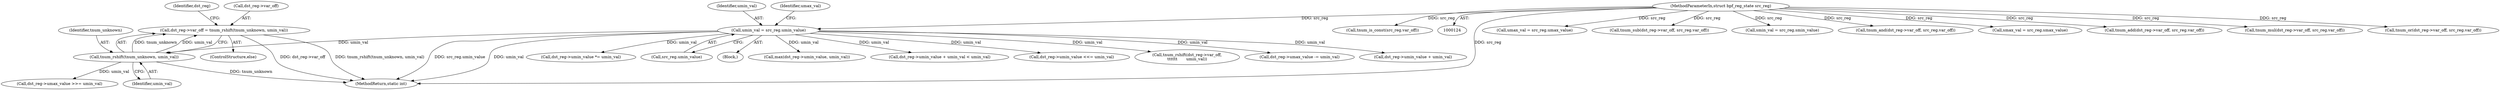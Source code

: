 digraph "0_linux_468f6eafa6c44cb2c5d8aad35e12f06c240a812a@pointer" {
"1000734" [label="(Call,dst_reg->var_off = tnum_rshift(tnum_unknown, umin_val))"];
"1000738" [label="(Call,tnum_rshift(tnum_unknown, umin_val))"];
"1000170" [label="(Call,umin_val = src_reg.umin_value)"];
"1000128" [label="(MethodParameterIn,struct bpf_reg_state src_reg)"];
"1000175" [label="(Call,umax_val = src_reg.umax_value)"];
"1000738" [label="(Call,tnum_rshift(tnum_unknown, umin_val))"];
"1000170" [label="(Call,umin_val = src_reg.umin_value)"];
"1000129" [label="(Block,)"];
"1000176" [label="(Identifier,umax_val)"];
"1000783" [label="(MethodReturn,static int)"];
"1000571" [label="(Call,max(dst_reg->umin_value, umin_val))"];
"1000233" [label="(Call,dst_reg->umin_value + umin_val < umin_val)"];
"1000351" [label="(Call,tnum_sub(dst_reg->var_off, src_reg.var_off))"];
"1000160" [label="(Call,smin_val = src_reg.smin_value)"];
"1000471" [label="(Call,tnum_and(dst_reg->var_off, src_reg.var_off))"];
"1000733" [label="(ControlStructure,else)"];
"1000165" [label="(Call,smax_val = src_reg.smax_value)"];
"1000274" [label="(Call,tnum_add(dst_reg->var_off, src_reg.var_off))"];
"1000646" [label="(Call,dst_reg->umin_value <<= umin_val)"];
"1000734" [label="(Call,dst_reg->var_off = tnum_rshift(tnum_unknown, umin_val))"];
"1000728" [label="(Call,tnum_rshift(dst_reg->var_off,\n\t\t\t\t\t\t       umin_val))"];
"1000342" [label="(Call,dst_reg->umax_value -= umin_val)"];
"1000746" [label="(Call,dst_reg->umax_value >>= umin_val)"];
"1000364" [label="(Call,tnum_mul(dst_reg->var_off, src_reg.var_off))"];
"1000128" [label="(MethodParameterIn,struct bpf_reg_state src_reg)"];
"1000743" [label="(Identifier,dst_reg)"];
"1000560" [label="(Call,tnum_or(dst_reg->var_off, src_reg.var_off))"];
"1000739" [label="(Identifier,tnum_unknown)"];
"1000234" [label="(Call,dst_reg->umin_value + umin_val)"];
"1000403" [label="(Call,dst_reg->umin_value *= umin_val)"];
"1000171" [label="(Identifier,umin_val)"];
"1000740" [label="(Identifier,umin_val)"];
"1000735" [label="(Call,dst_reg->var_off)"];
"1000182" [label="(Call,tnum_is_const(src_reg.var_off))"];
"1000172" [label="(Call,src_reg.umin_value)"];
"1000734" -> "1000733"  [label="AST: "];
"1000734" -> "1000738"  [label="CFG: "];
"1000735" -> "1000734"  [label="AST: "];
"1000738" -> "1000734"  [label="AST: "];
"1000743" -> "1000734"  [label="CFG: "];
"1000734" -> "1000783"  [label="DDG: dst_reg->var_off"];
"1000734" -> "1000783"  [label="DDG: tnum_rshift(tnum_unknown, umin_val)"];
"1000738" -> "1000734"  [label="DDG: tnum_unknown"];
"1000738" -> "1000734"  [label="DDG: umin_val"];
"1000738" -> "1000740"  [label="CFG: "];
"1000739" -> "1000738"  [label="AST: "];
"1000740" -> "1000738"  [label="AST: "];
"1000738" -> "1000783"  [label="DDG: tnum_unknown"];
"1000170" -> "1000738"  [label="DDG: umin_val"];
"1000738" -> "1000746"  [label="DDG: umin_val"];
"1000170" -> "1000129"  [label="AST: "];
"1000170" -> "1000172"  [label="CFG: "];
"1000171" -> "1000170"  [label="AST: "];
"1000172" -> "1000170"  [label="AST: "];
"1000176" -> "1000170"  [label="CFG: "];
"1000170" -> "1000783"  [label="DDG: src_reg.umin_value"];
"1000170" -> "1000783"  [label="DDG: umin_val"];
"1000128" -> "1000170"  [label="DDG: src_reg"];
"1000170" -> "1000233"  [label="DDG: umin_val"];
"1000170" -> "1000234"  [label="DDG: umin_val"];
"1000170" -> "1000342"  [label="DDG: umin_val"];
"1000170" -> "1000403"  [label="DDG: umin_val"];
"1000170" -> "1000571"  [label="DDG: umin_val"];
"1000170" -> "1000646"  [label="DDG: umin_val"];
"1000170" -> "1000728"  [label="DDG: umin_val"];
"1000128" -> "1000124"  [label="AST: "];
"1000128" -> "1000783"  [label="DDG: src_reg"];
"1000128" -> "1000160"  [label="DDG: src_reg"];
"1000128" -> "1000165"  [label="DDG: src_reg"];
"1000128" -> "1000175"  [label="DDG: src_reg"];
"1000128" -> "1000182"  [label="DDG: src_reg"];
"1000128" -> "1000274"  [label="DDG: src_reg"];
"1000128" -> "1000351"  [label="DDG: src_reg"];
"1000128" -> "1000364"  [label="DDG: src_reg"];
"1000128" -> "1000471"  [label="DDG: src_reg"];
"1000128" -> "1000560"  [label="DDG: src_reg"];
}
